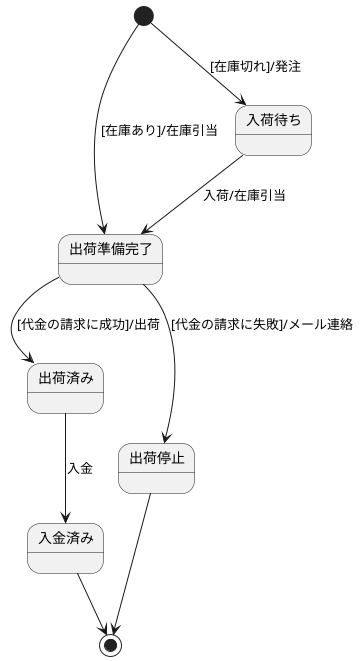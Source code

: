 @startuml

[*] --> 出荷準備完了 : [在庫あり]/在庫引当

[*] --> 入荷待ち : [在庫切れ]/発注
入荷待ち --> 出荷準備完了 : 入荷/在庫引当

出荷準備完了 --> 出荷済み : [代金の請求に成功]/出荷
出荷準備完了 --> 出荷停止 : [代金の請求に失敗]/メール連絡

出荷済み --> 入金済み : 入金

入金済み --> [*]
出荷停止 --> [*]

@enduml
